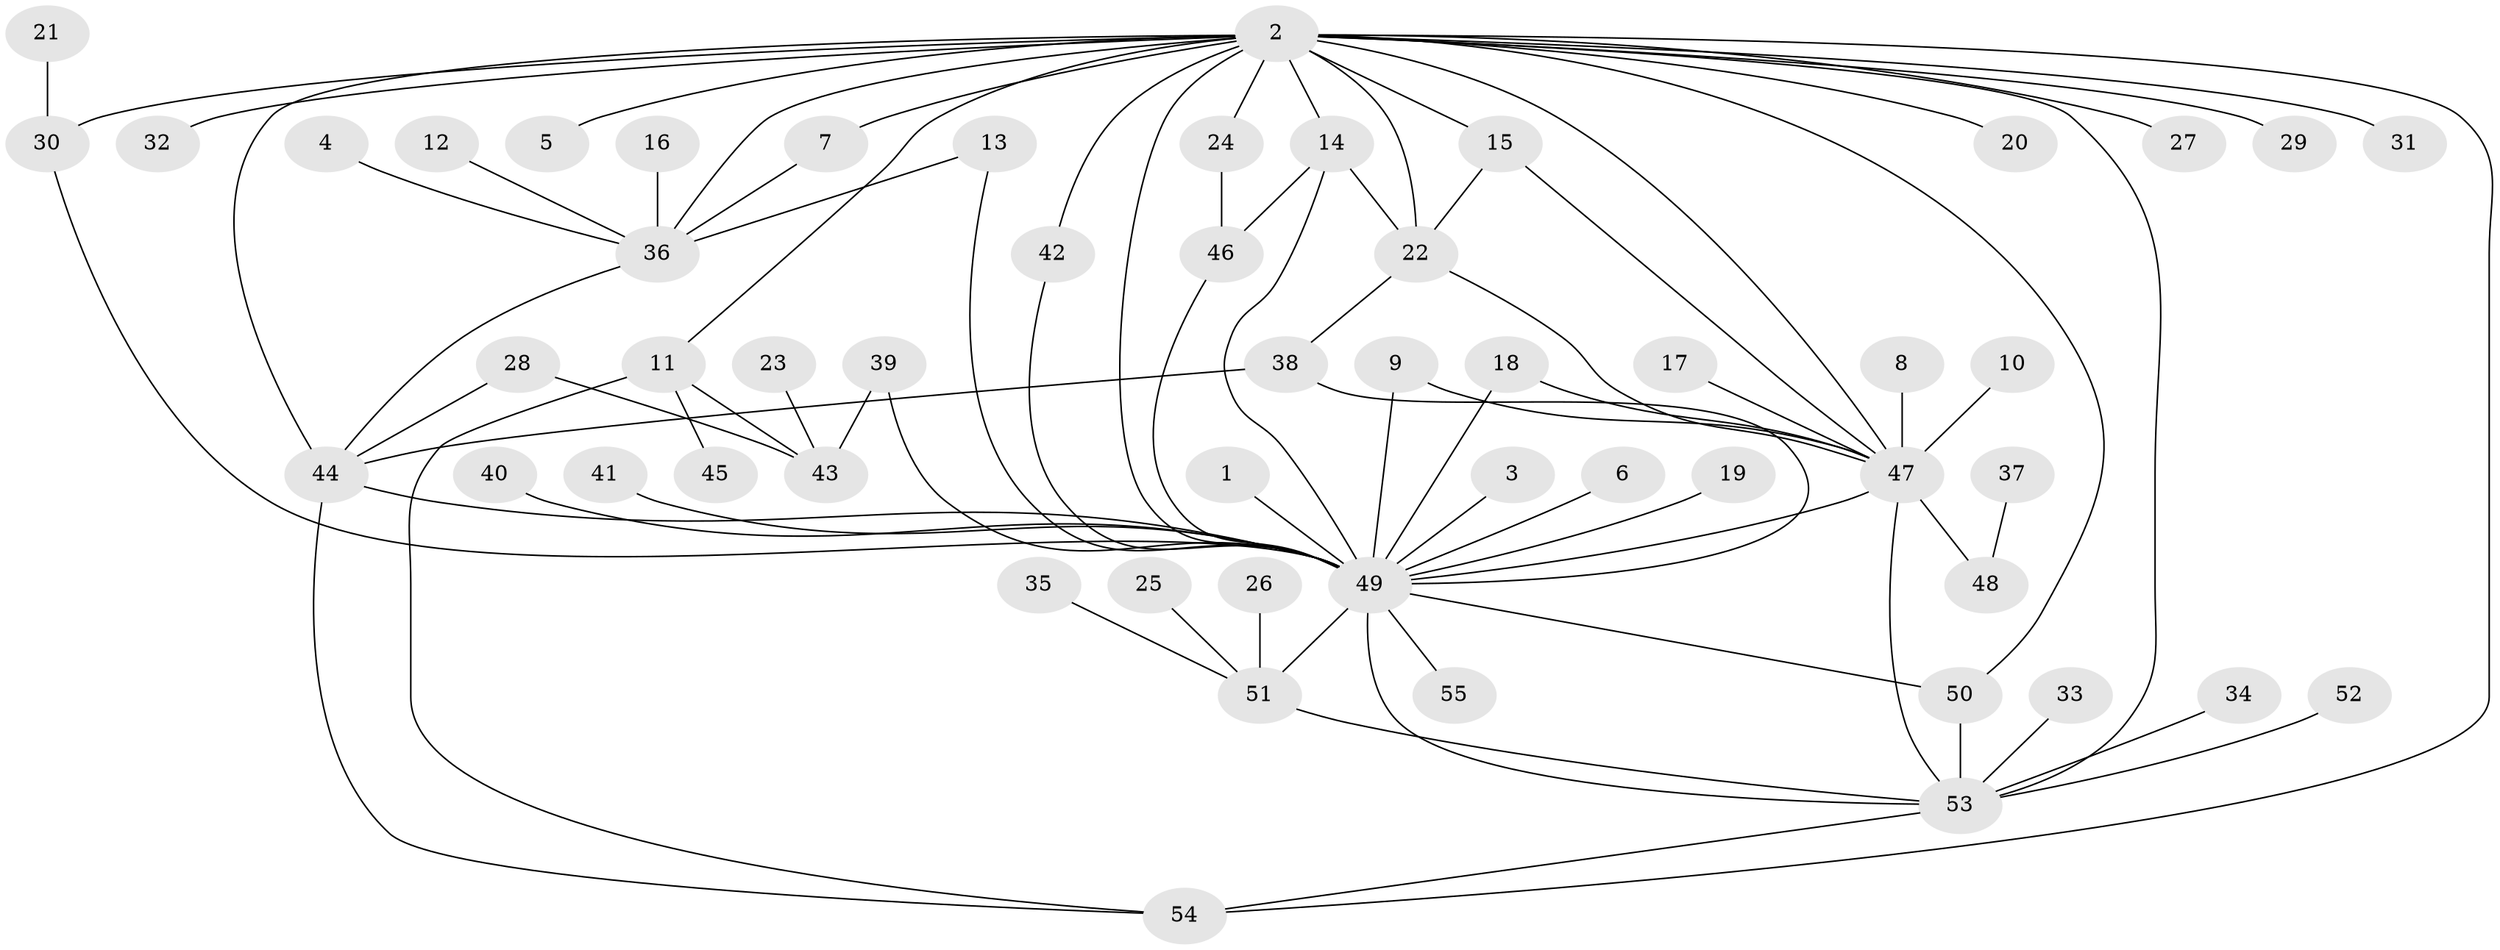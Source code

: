 // original degree distribution, {19: 0.009259259259259259, 6: 0.009259259259259259, 26: 0.009259259259259259, 8: 0.018518518518518517, 1: 0.46296296296296297, 3: 0.18518518518518517, 2: 0.19444444444444445, 7: 0.018518518518518517, 5: 0.018518518518518517, 9: 0.009259259259259259, 4: 0.06481481481481481}
// Generated by graph-tools (version 1.1) at 2025/26/03/09/25 03:26:01]
// undirected, 55 vertices, 82 edges
graph export_dot {
graph [start="1"]
  node [color=gray90,style=filled];
  1;
  2;
  3;
  4;
  5;
  6;
  7;
  8;
  9;
  10;
  11;
  12;
  13;
  14;
  15;
  16;
  17;
  18;
  19;
  20;
  21;
  22;
  23;
  24;
  25;
  26;
  27;
  28;
  29;
  30;
  31;
  32;
  33;
  34;
  35;
  36;
  37;
  38;
  39;
  40;
  41;
  42;
  43;
  44;
  45;
  46;
  47;
  48;
  49;
  50;
  51;
  52;
  53;
  54;
  55;
  1 -- 49 [weight=1.0];
  2 -- 5 [weight=1.0];
  2 -- 7 [weight=1.0];
  2 -- 11 [weight=1.0];
  2 -- 14 [weight=1.0];
  2 -- 15 [weight=1.0];
  2 -- 20 [weight=1.0];
  2 -- 22 [weight=1.0];
  2 -- 24 [weight=1.0];
  2 -- 27 [weight=1.0];
  2 -- 29 [weight=1.0];
  2 -- 30 [weight=2.0];
  2 -- 31 [weight=1.0];
  2 -- 32 [weight=1.0];
  2 -- 36 [weight=1.0];
  2 -- 42 [weight=1.0];
  2 -- 44 [weight=1.0];
  2 -- 47 [weight=1.0];
  2 -- 49 [weight=1.0];
  2 -- 50 [weight=1.0];
  2 -- 53 [weight=1.0];
  2 -- 54 [weight=1.0];
  3 -- 49 [weight=1.0];
  4 -- 36 [weight=1.0];
  6 -- 49 [weight=1.0];
  7 -- 36 [weight=1.0];
  8 -- 47 [weight=1.0];
  9 -- 47 [weight=1.0];
  9 -- 49 [weight=1.0];
  10 -- 47 [weight=1.0];
  11 -- 43 [weight=1.0];
  11 -- 45 [weight=1.0];
  11 -- 54 [weight=1.0];
  12 -- 36 [weight=1.0];
  13 -- 36 [weight=1.0];
  13 -- 49 [weight=1.0];
  14 -- 22 [weight=1.0];
  14 -- 46 [weight=1.0];
  14 -- 49 [weight=1.0];
  15 -- 22 [weight=1.0];
  15 -- 47 [weight=1.0];
  16 -- 36 [weight=1.0];
  17 -- 47 [weight=1.0];
  18 -- 47 [weight=1.0];
  18 -- 49 [weight=1.0];
  19 -- 49 [weight=1.0];
  21 -- 30 [weight=1.0];
  22 -- 38 [weight=1.0];
  22 -- 47 [weight=1.0];
  23 -- 43 [weight=1.0];
  24 -- 46 [weight=1.0];
  25 -- 51 [weight=1.0];
  26 -- 51 [weight=1.0];
  28 -- 43 [weight=1.0];
  28 -- 44 [weight=1.0];
  30 -- 49 [weight=1.0];
  33 -- 53 [weight=1.0];
  34 -- 53 [weight=1.0];
  35 -- 51 [weight=1.0];
  36 -- 44 [weight=1.0];
  37 -- 48 [weight=1.0];
  38 -- 44 [weight=1.0];
  38 -- 49 [weight=1.0];
  39 -- 43 [weight=1.0];
  39 -- 49 [weight=1.0];
  40 -- 49 [weight=1.0];
  41 -- 49 [weight=1.0];
  42 -- 49 [weight=1.0];
  44 -- 49 [weight=1.0];
  44 -- 54 [weight=1.0];
  46 -- 49 [weight=1.0];
  47 -- 48 [weight=1.0];
  47 -- 49 [weight=3.0];
  47 -- 53 [weight=1.0];
  49 -- 50 [weight=1.0];
  49 -- 51 [weight=1.0];
  49 -- 53 [weight=1.0];
  49 -- 55 [weight=1.0];
  50 -- 53 [weight=1.0];
  51 -- 53 [weight=1.0];
  52 -- 53 [weight=1.0];
  53 -- 54 [weight=1.0];
}
